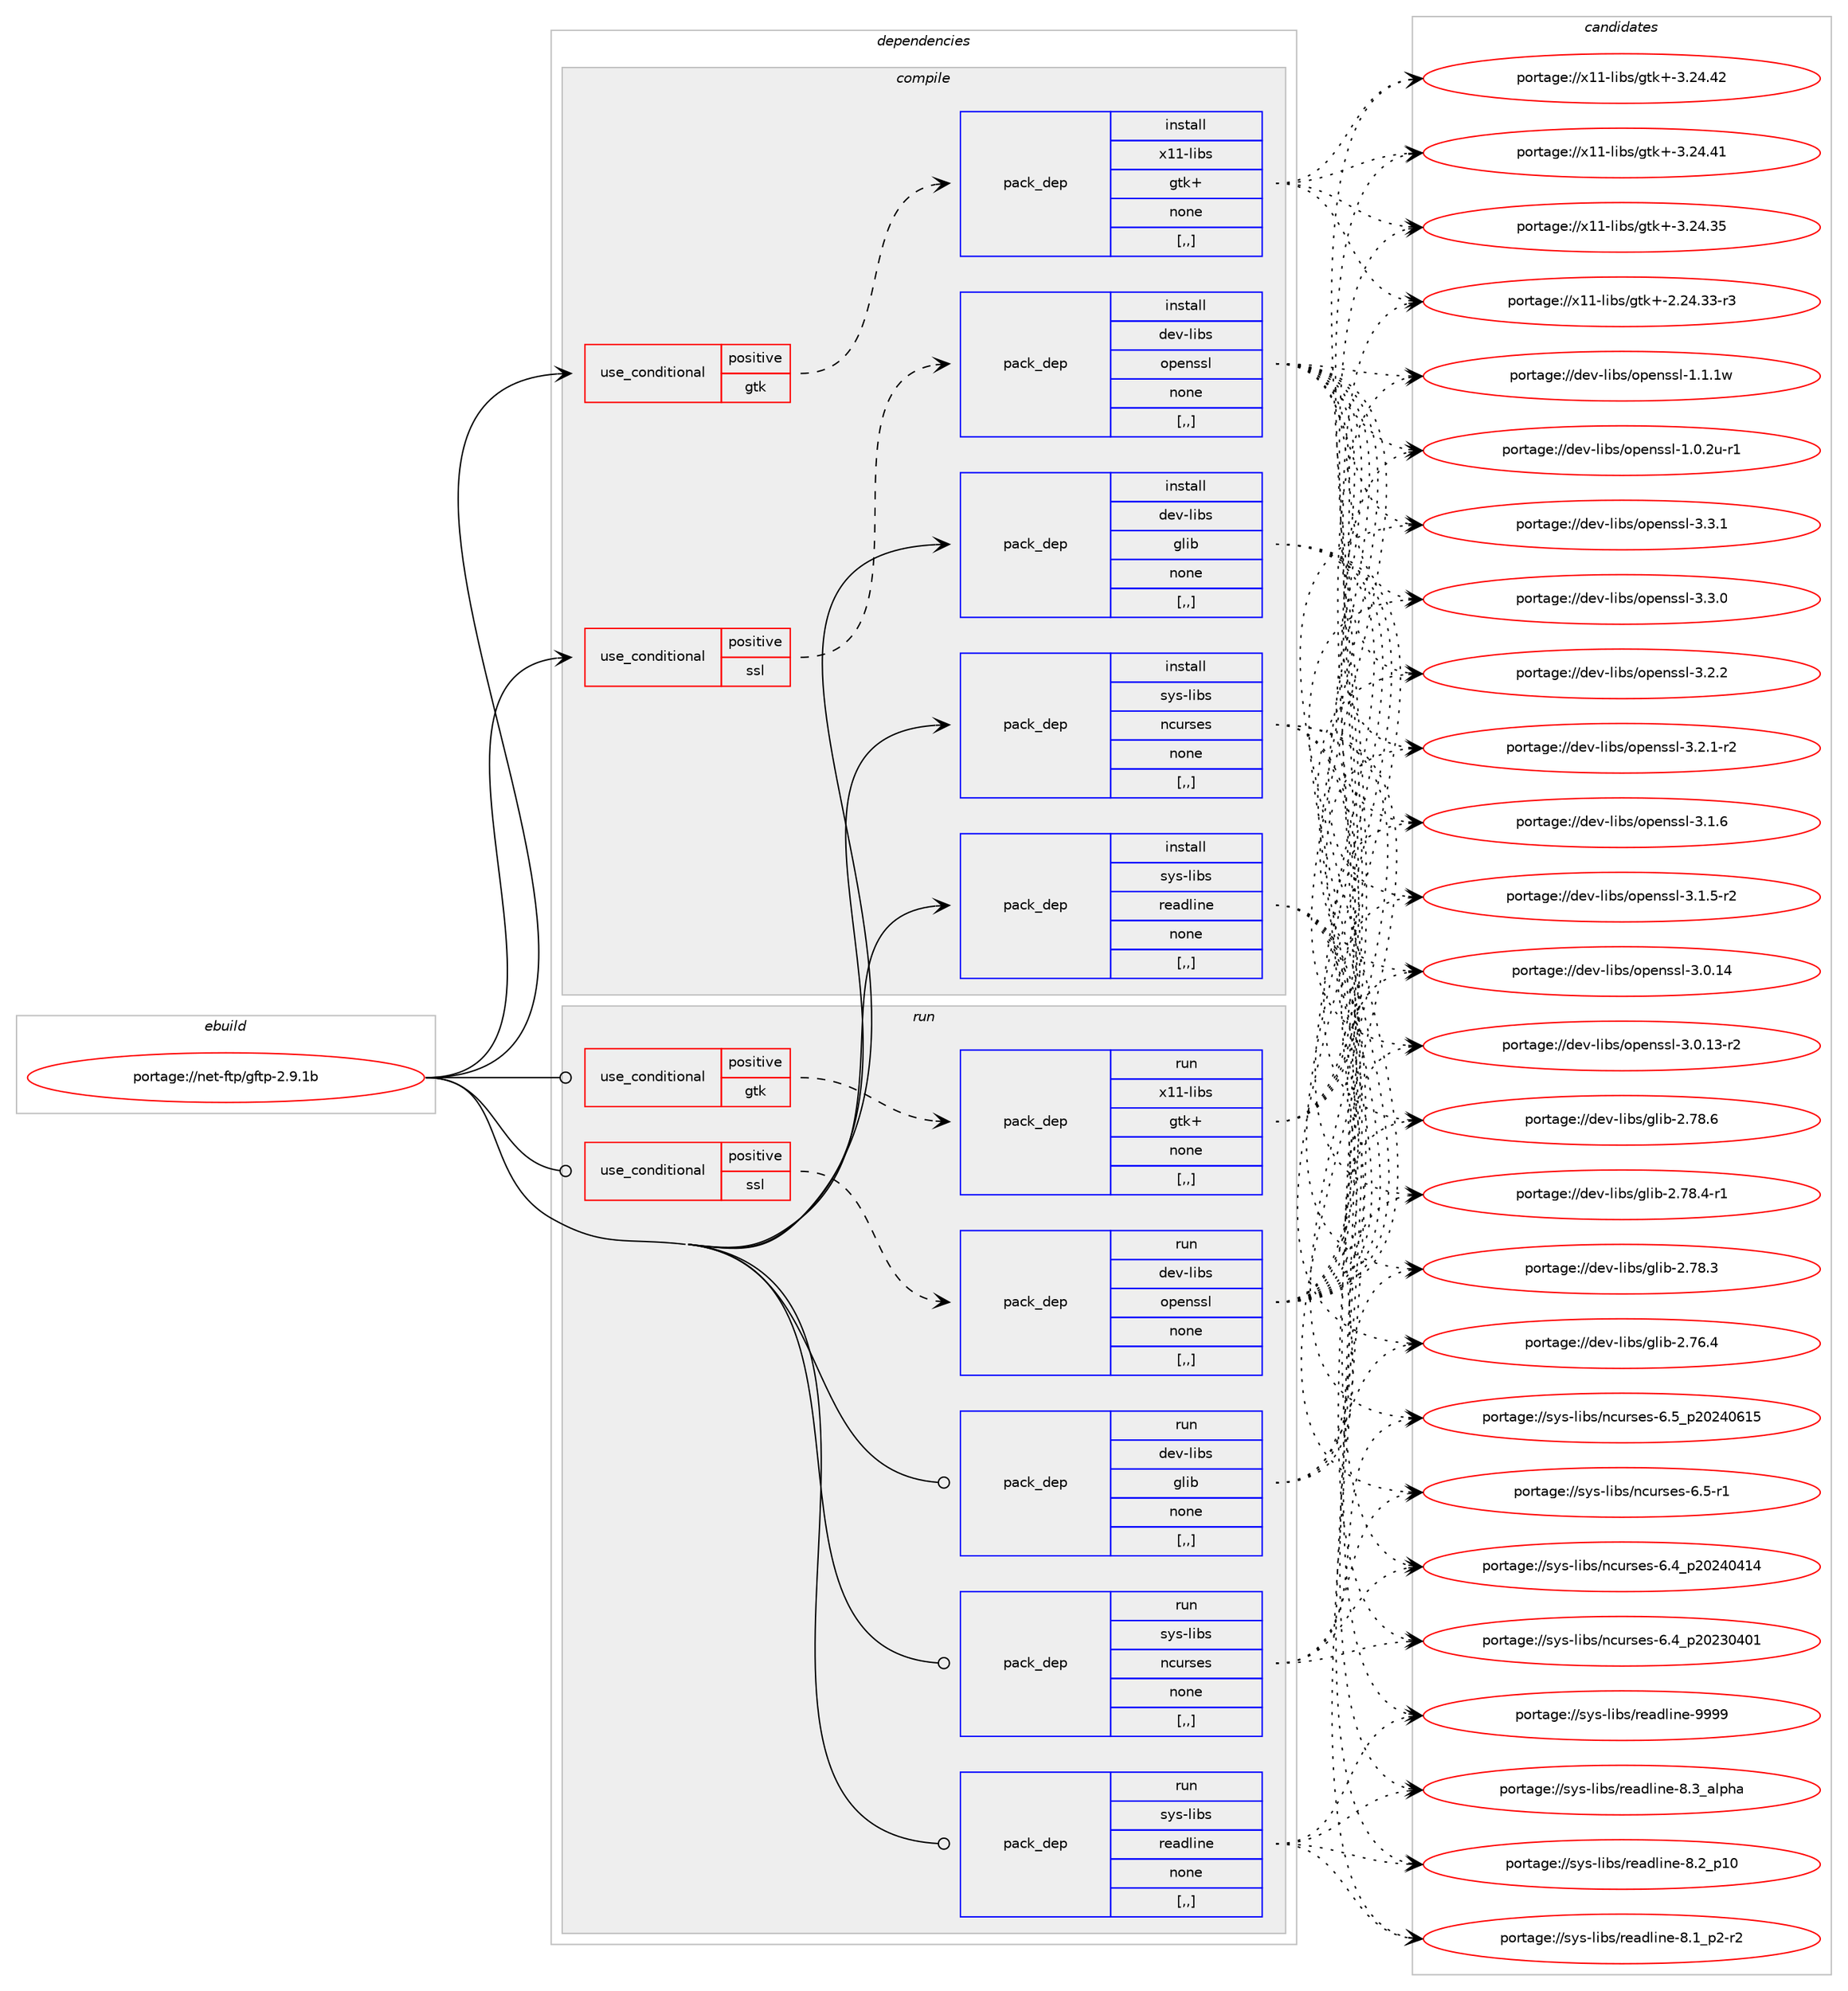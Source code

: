 digraph prolog {

# *************
# Graph options
# *************

newrank=true;
concentrate=true;
compound=true;
graph [rankdir=LR,fontname=Helvetica,fontsize=10,ranksep=1.5];#, ranksep=2.5, nodesep=0.2];
edge  [arrowhead=vee];
node  [fontname=Helvetica,fontsize=10];

# **********
# The ebuild
# **********

subgraph cluster_leftcol {
color=gray;
label=<<i>ebuild</i>>;
id [label="portage://net-ftp/gftp-2.9.1b", color=red, width=4, href="../net-ftp/gftp-2.9.1b.svg"];
}

# ****************
# The dependencies
# ****************

subgraph cluster_midcol {
color=gray;
label=<<i>dependencies</i>>;
subgraph cluster_compile {
fillcolor="#eeeeee";
style=filled;
label=<<i>compile</i>>;
subgraph cond90748 {
dependency348727 [label=<<TABLE BORDER="0" CELLBORDER="1" CELLSPACING="0" CELLPADDING="4"><TR><TD ROWSPAN="3" CELLPADDING="10">use_conditional</TD></TR><TR><TD>positive</TD></TR><TR><TD>gtk</TD></TR></TABLE>>, shape=none, color=red];
subgraph pack255366 {
dependency348728 [label=<<TABLE BORDER="0" CELLBORDER="1" CELLSPACING="0" CELLPADDING="4" WIDTH="220"><TR><TD ROWSPAN="6" CELLPADDING="30">pack_dep</TD></TR><TR><TD WIDTH="110">install</TD></TR><TR><TD>x11-libs</TD></TR><TR><TD>gtk+</TD></TR><TR><TD>none</TD></TR><TR><TD>[,,]</TD></TR></TABLE>>, shape=none, color=blue];
}
dependency348727:e -> dependency348728:w [weight=20,style="dashed",arrowhead="vee"];
}
id:e -> dependency348727:w [weight=20,style="solid",arrowhead="vee"];
subgraph cond90749 {
dependency348729 [label=<<TABLE BORDER="0" CELLBORDER="1" CELLSPACING="0" CELLPADDING="4"><TR><TD ROWSPAN="3" CELLPADDING="10">use_conditional</TD></TR><TR><TD>positive</TD></TR><TR><TD>ssl</TD></TR></TABLE>>, shape=none, color=red];
subgraph pack255367 {
dependency348730 [label=<<TABLE BORDER="0" CELLBORDER="1" CELLSPACING="0" CELLPADDING="4" WIDTH="220"><TR><TD ROWSPAN="6" CELLPADDING="30">pack_dep</TD></TR><TR><TD WIDTH="110">install</TD></TR><TR><TD>dev-libs</TD></TR><TR><TD>openssl</TD></TR><TR><TD>none</TD></TR><TR><TD>[,,]</TD></TR></TABLE>>, shape=none, color=blue];
}
dependency348729:e -> dependency348730:w [weight=20,style="dashed",arrowhead="vee"];
}
id:e -> dependency348729:w [weight=20,style="solid",arrowhead="vee"];
subgraph pack255368 {
dependency348731 [label=<<TABLE BORDER="0" CELLBORDER="1" CELLSPACING="0" CELLPADDING="4" WIDTH="220"><TR><TD ROWSPAN="6" CELLPADDING="30">pack_dep</TD></TR><TR><TD WIDTH="110">install</TD></TR><TR><TD>dev-libs</TD></TR><TR><TD>glib</TD></TR><TR><TD>none</TD></TR><TR><TD>[,,]</TD></TR></TABLE>>, shape=none, color=blue];
}
id:e -> dependency348731:w [weight=20,style="solid",arrowhead="vee"];
subgraph pack255369 {
dependency348732 [label=<<TABLE BORDER="0" CELLBORDER="1" CELLSPACING="0" CELLPADDING="4" WIDTH="220"><TR><TD ROWSPAN="6" CELLPADDING="30">pack_dep</TD></TR><TR><TD WIDTH="110">install</TD></TR><TR><TD>sys-libs</TD></TR><TR><TD>ncurses</TD></TR><TR><TD>none</TD></TR><TR><TD>[,,]</TD></TR></TABLE>>, shape=none, color=blue];
}
id:e -> dependency348732:w [weight=20,style="solid",arrowhead="vee"];
subgraph pack255370 {
dependency348733 [label=<<TABLE BORDER="0" CELLBORDER="1" CELLSPACING="0" CELLPADDING="4" WIDTH="220"><TR><TD ROWSPAN="6" CELLPADDING="30">pack_dep</TD></TR><TR><TD WIDTH="110">install</TD></TR><TR><TD>sys-libs</TD></TR><TR><TD>readline</TD></TR><TR><TD>none</TD></TR><TR><TD>[,,]</TD></TR></TABLE>>, shape=none, color=blue];
}
id:e -> dependency348733:w [weight=20,style="solid",arrowhead="vee"];
}
subgraph cluster_compileandrun {
fillcolor="#eeeeee";
style=filled;
label=<<i>compile and run</i>>;
}
subgraph cluster_run {
fillcolor="#eeeeee";
style=filled;
label=<<i>run</i>>;
subgraph cond90750 {
dependency348734 [label=<<TABLE BORDER="0" CELLBORDER="1" CELLSPACING="0" CELLPADDING="4"><TR><TD ROWSPAN="3" CELLPADDING="10">use_conditional</TD></TR><TR><TD>positive</TD></TR><TR><TD>gtk</TD></TR></TABLE>>, shape=none, color=red];
subgraph pack255371 {
dependency348735 [label=<<TABLE BORDER="0" CELLBORDER="1" CELLSPACING="0" CELLPADDING="4" WIDTH="220"><TR><TD ROWSPAN="6" CELLPADDING="30">pack_dep</TD></TR><TR><TD WIDTH="110">run</TD></TR><TR><TD>x11-libs</TD></TR><TR><TD>gtk+</TD></TR><TR><TD>none</TD></TR><TR><TD>[,,]</TD></TR></TABLE>>, shape=none, color=blue];
}
dependency348734:e -> dependency348735:w [weight=20,style="dashed",arrowhead="vee"];
}
id:e -> dependency348734:w [weight=20,style="solid",arrowhead="odot"];
subgraph cond90751 {
dependency348736 [label=<<TABLE BORDER="0" CELLBORDER="1" CELLSPACING="0" CELLPADDING="4"><TR><TD ROWSPAN="3" CELLPADDING="10">use_conditional</TD></TR><TR><TD>positive</TD></TR><TR><TD>ssl</TD></TR></TABLE>>, shape=none, color=red];
subgraph pack255372 {
dependency348737 [label=<<TABLE BORDER="0" CELLBORDER="1" CELLSPACING="0" CELLPADDING="4" WIDTH="220"><TR><TD ROWSPAN="6" CELLPADDING="30">pack_dep</TD></TR><TR><TD WIDTH="110">run</TD></TR><TR><TD>dev-libs</TD></TR><TR><TD>openssl</TD></TR><TR><TD>none</TD></TR><TR><TD>[,,]</TD></TR></TABLE>>, shape=none, color=blue];
}
dependency348736:e -> dependency348737:w [weight=20,style="dashed",arrowhead="vee"];
}
id:e -> dependency348736:w [weight=20,style="solid",arrowhead="odot"];
subgraph pack255373 {
dependency348738 [label=<<TABLE BORDER="0" CELLBORDER="1" CELLSPACING="0" CELLPADDING="4" WIDTH="220"><TR><TD ROWSPAN="6" CELLPADDING="30">pack_dep</TD></TR><TR><TD WIDTH="110">run</TD></TR><TR><TD>dev-libs</TD></TR><TR><TD>glib</TD></TR><TR><TD>none</TD></TR><TR><TD>[,,]</TD></TR></TABLE>>, shape=none, color=blue];
}
id:e -> dependency348738:w [weight=20,style="solid",arrowhead="odot"];
subgraph pack255374 {
dependency348739 [label=<<TABLE BORDER="0" CELLBORDER="1" CELLSPACING="0" CELLPADDING="4" WIDTH="220"><TR><TD ROWSPAN="6" CELLPADDING="30">pack_dep</TD></TR><TR><TD WIDTH="110">run</TD></TR><TR><TD>sys-libs</TD></TR><TR><TD>ncurses</TD></TR><TR><TD>none</TD></TR><TR><TD>[,,]</TD></TR></TABLE>>, shape=none, color=blue];
}
id:e -> dependency348739:w [weight=20,style="solid",arrowhead="odot"];
subgraph pack255375 {
dependency348740 [label=<<TABLE BORDER="0" CELLBORDER="1" CELLSPACING="0" CELLPADDING="4" WIDTH="220"><TR><TD ROWSPAN="6" CELLPADDING="30">pack_dep</TD></TR><TR><TD WIDTH="110">run</TD></TR><TR><TD>sys-libs</TD></TR><TR><TD>readline</TD></TR><TR><TD>none</TD></TR><TR><TD>[,,]</TD></TR></TABLE>>, shape=none, color=blue];
}
id:e -> dependency348740:w [weight=20,style="solid",arrowhead="odot"];
}
}

# **************
# The candidates
# **************

subgraph cluster_choices {
rank=same;
color=gray;
label=<<i>candidates</i>>;

subgraph choice255366 {
color=black;
nodesep=1;
choice1204949451081059811547103116107434551465052465250 [label="portage://x11-libs/gtk+-3.24.42", color=red, width=4,href="../x11-libs/gtk+-3.24.42.svg"];
choice1204949451081059811547103116107434551465052465249 [label="portage://x11-libs/gtk+-3.24.41", color=red, width=4,href="../x11-libs/gtk+-3.24.41.svg"];
choice1204949451081059811547103116107434551465052465153 [label="portage://x11-libs/gtk+-3.24.35", color=red, width=4,href="../x11-libs/gtk+-3.24.35.svg"];
choice12049494510810598115471031161074345504650524651514511451 [label="portage://x11-libs/gtk+-2.24.33-r3", color=red, width=4,href="../x11-libs/gtk+-2.24.33-r3.svg"];
dependency348728:e -> choice1204949451081059811547103116107434551465052465250:w [style=dotted,weight="100"];
dependency348728:e -> choice1204949451081059811547103116107434551465052465249:w [style=dotted,weight="100"];
dependency348728:e -> choice1204949451081059811547103116107434551465052465153:w [style=dotted,weight="100"];
dependency348728:e -> choice12049494510810598115471031161074345504650524651514511451:w [style=dotted,weight="100"];
}
subgraph choice255367 {
color=black;
nodesep=1;
choice100101118451081059811547111112101110115115108455146514649 [label="portage://dev-libs/openssl-3.3.1", color=red, width=4,href="../dev-libs/openssl-3.3.1.svg"];
choice100101118451081059811547111112101110115115108455146514648 [label="portage://dev-libs/openssl-3.3.0", color=red, width=4,href="../dev-libs/openssl-3.3.0.svg"];
choice100101118451081059811547111112101110115115108455146504650 [label="portage://dev-libs/openssl-3.2.2", color=red, width=4,href="../dev-libs/openssl-3.2.2.svg"];
choice1001011184510810598115471111121011101151151084551465046494511450 [label="portage://dev-libs/openssl-3.2.1-r2", color=red, width=4,href="../dev-libs/openssl-3.2.1-r2.svg"];
choice100101118451081059811547111112101110115115108455146494654 [label="portage://dev-libs/openssl-3.1.6", color=red, width=4,href="../dev-libs/openssl-3.1.6.svg"];
choice1001011184510810598115471111121011101151151084551464946534511450 [label="portage://dev-libs/openssl-3.1.5-r2", color=red, width=4,href="../dev-libs/openssl-3.1.5-r2.svg"];
choice10010111845108105981154711111210111011511510845514648464952 [label="portage://dev-libs/openssl-3.0.14", color=red, width=4,href="../dev-libs/openssl-3.0.14.svg"];
choice100101118451081059811547111112101110115115108455146484649514511450 [label="portage://dev-libs/openssl-3.0.13-r2", color=red, width=4,href="../dev-libs/openssl-3.0.13-r2.svg"];
choice100101118451081059811547111112101110115115108454946494649119 [label="portage://dev-libs/openssl-1.1.1w", color=red, width=4,href="../dev-libs/openssl-1.1.1w.svg"];
choice1001011184510810598115471111121011101151151084549464846501174511449 [label="portage://dev-libs/openssl-1.0.2u-r1", color=red, width=4,href="../dev-libs/openssl-1.0.2u-r1.svg"];
dependency348730:e -> choice100101118451081059811547111112101110115115108455146514649:w [style=dotted,weight="100"];
dependency348730:e -> choice100101118451081059811547111112101110115115108455146514648:w [style=dotted,weight="100"];
dependency348730:e -> choice100101118451081059811547111112101110115115108455146504650:w [style=dotted,weight="100"];
dependency348730:e -> choice1001011184510810598115471111121011101151151084551465046494511450:w [style=dotted,weight="100"];
dependency348730:e -> choice100101118451081059811547111112101110115115108455146494654:w [style=dotted,weight="100"];
dependency348730:e -> choice1001011184510810598115471111121011101151151084551464946534511450:w [style=dotted,weight="100"];
dependency348730:e -> choice10010111845108105981154711111210111011511510845514648464952:w [style=dotted,weight="100"];
dependency348730:e -> choice100101118451081059811547111112101110115115108455146484649514511450:w [style=dotted,weight="100"];
dependency348730:e -> choice100101118451081059811547111112101110115115108454946494649119:w [style=dotted,weight="100"];
dependency348730:e -> choice1001011184510810598115471111121011101151151084549464846501174511449:w [style=dotted,weight="100"];
}
subgraph choice255368 {
color=black;
nodesep=1;
choice1001011184510810598115471031081059845504655564654 [label="portage://dev-libs/glib-2.78.6", color=red, width=4,href="../dev-libs/glib-2.78.6.svg"];
choice10010111845108105981154710310810598455046555646524511449 [label="portage://dev-libs/glib-2.78.4-r1", color=red, width=4,href="../dev-libs/glib-2.78.4-r1.svg"];
choice1001011184510810598115471031081059845504655564651 [label="portage://dev-libs/glib-2.78.3", color=red, width=4,href="../dev-libs/glib-2.78.3.svg"];
choice1001011184510810598115471031081059845504655544652 [label="portage://dev-libs/glib-2.76.4", color=red, width=4,href="../dev-libs/glib-2.76.4.svg"];
dependency348731:e -> choice1001011184510810598115471031081059845504655564654:w [style=dotted,weight="100"];
dependency348731:e -> choice10010111845108105981154710310810598455046555646524511449:w [style=dotted,weight="100"];
dependency348731:e -> choice1001011184510810598115471031081059845504655564651:w [style=dotted,weight="100"];
dependency348731:e -> choice1001011184510810598115471031081059845504655544652:w [style=dotted,weight="100"];
}
subgraph choice255369 {
color=black;
nodesep=1;
choice1151211154510810598115471109911711411510111545544653951125048505248544953 [label="portage://sys-libs/ncurses-6.5_p20240615", color=red, width=4,href="../sys-libs/ncurses-6.5_p20240615.svg"];
choice11512111545108105981154711099117114115101115455446534511449 [label="portage://sys-libs/ncurses-6.5-r1", color=red, width=4,href="../sys-libs/ncurses-6.5-r1.svg"];
choice1151211154510810598115471109911711411510111545544652951125048505248524952 [label="portage://sys-libs/ncurses-6.4_p20240414", color=red, width=4,href="../sys-libs/ncurses-6.4_p20240414.svg"];
choice1151211154510810598115471109911711411510111545544652951125048505148524849 [label="portage://sys-libs/ncurses-6.4_p20230401", color=red, width=4,href="../sys-libs/ncurses-6.4_p20230401.svg"];
dependency348732:e -> choice1151211154510810598115471109911711411510111545544653951125048505248544953:w [style=dotted,weight="100"];
dependency348732:e -> choice11512111545108105981154711099117114115101115455446534511449:w [style=dotted,weight="100"];
dependency348732:e -> choice1151211154510810598115471109911711411510111545544652951125048505248524952:w [style=dotted,weight="100"];
dependency348732:e -> choice1151211154510810598115471109911711411510111545544652951125048505148524849:w [style=dotted,weight="100"];
}
subgraph choice255370 {
color=black;
nodesep=1;
choice115121115451081059811547114101971001081051101014557575757 [label="portage://sys-libs/readline-9999", color=red, width=4,href="../sys-libs/readline-9999.svg"];
choice1151211154510810598115471141019710010810511010145564651959710811210497 [label="portage://sys-libs/readline-8.3_alpha", color=red, width=4,href="../sys-libs/readline-8.3_alpha.svg"];
choice1151211154510810598115471141019710010810511010145564650951124948 [label="portage://sys-libs/readline-8.2_p10", color=red, width=4,href="../sys-libs/readline-8.2_p10.svg"];
choice115121115451081059811547114101971001081051101014556464995112504511450 [label="portage://sys-libs/readline-8.1_p2-r2", color=red, width=4,href="../sys-libs/readline-8.1_p2-r2.svg"];
dependency348733:e -> choice115121115451081059811547114101971001081051101014557575757:w [style=dotted,weight="100"];
dependency348733:e -> choice1151211154510810598115471141019710010810511010145564651959710811210497:w [style=dotted,weight="100"];
dependency348733:e -> choice1151211154510810598115471141019710010810511010145564650951124948:w [style=dotted,weight="100"];
dependency348733:e -> choice115121115451081059811547114101971001081051101014556464995112504511450:w [style=dotted,weight="100"];
}
subgraph choice255371 {
color=black;
nodesep=1;
choice1204949451081059811547103116107434551465052465250 [label="portage://x11-libs/gtk+-3.24.42", color=red, width=4,href="../x11-libs/gtk+-3.24.42.svg"];
choice1204949451081059811547103116107434551465052465249 [label="portage://x11-libs/gtk+-3.24.41", color=red, width=4,href="../x11-libs/gtk+-3.24.41.svg"];
choice1204949451081059811547103116107434551465052465153 [label="portage://x11-libs/gtk+-3.24.35", color=red, width=4,href="../x11-libs/gtk+-3.24.35.svg"];
choice12049494510810598115471031161074345504650524651514511451 [label="portage://x11-libs/gtk+-2.24.33-r3", color=red, width=4,href="../x11-libs/gtk+-2.24.33-r3.svg"];
dependency348735:e -> choice1204949451081059811547103116107434551465052465250:w [style=dotted,weight="100"];
dependency348735:e -> choice1204949451081059811547103116107434551465052465249:w [style=dotted,weight="100"];
dependency348735:e -> choice1204949451081059811547103116107434551465052465153:w [style=dotted,weight="100"];
dependency348735:e -> choice12049494510810598115471031161074345504650524651514511451:w [style=dotted,weight="100"];
}
subgraph choice255372 {
color=black;
nodesep=1;
choice100101118451081059811547111112101110115115108455146514649 [label="portage://dev-libs/openssl-3.3.1", color=red, width=4,href="../dev-libs/openssl-3.3.1.svg"];
choice100101118451081059811547111112101110115115108455146514648 [label="portage://dev-libs/openssl-3.3.0", color=red, width=4,href="../dev-libs/openssl-3.3.0.svg"];
choice100101118451081059811547111112101110115115108455146504650 [label="portage://dev-libs/openssl-3.2.2", color=red, width=4,href="../dev-libs/openssl-3.2.2.svg"];
choice1001011184510810598115471111121011101151151084551465046494511450 [label="portage://dev-libs/openssl-3.2.1-r2", color=red, width=4,href="../dev-libs/openssl-3.2.1-r2.svg"];
choice100101118451081059811547111112101110115115108455146494654 [label="portage://dev-libs/openssl-3.1.6", color=red, width=4,href="../dev-libs/openssl-3.1.6.svg"];
choice1001011184510810598115471111121011101151151084551464946534511450 [label="portage://dev-libs/openssl-3.1.5-r2", color=red, width=4,href="../dev-libs/openssl-3.1.5-r2.svg"];
choice10010111845108105981154711111210111011511510845514648464952 [label="portage://dev-libs/openssl-3.0.14", color=red, width=4,href="../dev-libs/openssl-3.0.14.svg"];
choice100101118451081059811547111112101110115115108455146484649514511450 [label="portage://dev-libs/openssl-3.0.13-r2", color=red, width=4,href="../dev-libs/openssl-3.0.13-r2.svg"];
choice100101118451081059811547111112101110115115108454946494649119 [label="portage://dev-libs/openssl-1.1.1w", color=red, width=4,href="../dev-libs/openssl-1.1.1w.svg"];
choice1001011184510810598115471111121011101151151084549464846501174511449 [label="portage://dev-libs/openssl-1.0.2u-r1", color=red, width=4,href="../dev-libs/openssl-1.0.2u-r1.svg"];
dependency348737:e -> choice100101118451081059811547111112101110115115108455146514649:w [style=dotted,weight="100"];
dependency348737:e -> choice100101118451081059811547111112101110115115108455146514648:w [style=dotted,weight="100"];
dependency348737:e -> choice100101118451081059811547111112101110115115108455146504650:w [style=dotted,weight="100"];
dependency348737:e -> choice1001011184510810598115471111121011101151151084551465046494511450:w [style=dotted,weight="100"];
dependency348737:e -> choice100101118451081059811547111112101110115115108455146494654:w [style=dotted,weight="100"];
dependency348737:e -> choice1001011184510810598115471111121011101151151084551464946534511450:w [style=dotted,weight="100"];
dependency348737:e -> choice10010111845108105981154711111210111011511510845514648464952:w [style=dotted,weight="100"];
dependency348737:e -> choice100101118451081059811547111112101110115115108455146484649514511450:w [style=dotted,weight="100"];
dependency348737:e -> choice100101118451081059811547111112101110115115108454946494649119:w [style=dotted,weight="100"];
dependency348737:e -> choice1001011184510810598115471111121011101151151084549464846501174511449:w [style=dotted,weight="100"];
}
subgraph choice255373 {
color=black;
nodesep=1;
choice1001011184510810598115471031081059845504655564654 [label="portage://dev-libs/glib-2.78.6", color=red, width=4,href="../dev-libs/glib-2.78.6.svg"];
choice10010111845108105981154710310810598455046555646524511449 [label="portage://dev-libs/glib-2.78.4-r1", color=red, width=4,href="../dev-libs/glib-2.78.4-r1.svg"];
choice1001011184510810598115471031081059845504655564651 [label="portage://dev-libs/glib-2.78.3", color=red, width=4,href="../dev-libs/glib-2.78.3.svg"];
choice1001011184510810598115471031081059845504655544652 [label="portage://dev-libs/glib-2.76.4", color=red, width=4,href="../dev-libs/glib-2.76.4.svg"];
dependency348738:e -> choice1001011184510810598115471031081059845504655564654:w [style=dotted,weight="100"];
dependency348738:e -> choice10010111845108105981154710310810598455046555646524511449:w [style=dotted,weight="100"];
dependency348738:e -> choice1001011184510810598115471031081059845504655564651:w [style=dotted,weight="100"];
dependency348738:e -> choice1001011184510810598115471031081059845504655544652:w [style=dotted,weight="100"];
}
subgraph choice255374 {
color=black;
nodesep=1;
choice1151211154510810598115471109911711411510111545544653951125048505248544953 [label="portage://sys-libs/ncurses-6.5_p20240615", color=red, width=4,href="../sys-libs/ncurses-6.5_p20240615.svg"];
choice11512111545108105981154711099117114115101115455446534511449 [label="portage://sys-libs/ncurses-6.5-r1", color=red, width=4,href="../sys-libs/ncurses-6.5-r1.svg"];
choice1151211154510810598115471109911711411510111545544652951125048505248524952 [label="portage://sys-libs/ncurses-6.4_p20240414", color=red, width=4,href="../sys-libs/ncurses-6.4_p20240414.svg"];
choice1151211154510810598115471109911711411510111545544652951125048505148524849 [label="portage://sys-libs/ncurses-6.4_p20230401", color=red, width=4,href="../sys-libs/ncurses-6.4_p20230401.svg"];
dependency348739:e -> choice1151211154510810598115471109911711411510111545544653951125048505248544953:w [style=dotted,weight="100"];
dependency348739:e -> choice11512111545108105981154711099117114115101115455446534511449:w [style=dotted,weight="100"];
dependency348739:e -> choice1151211154510810598115471109911711411510111545544652951125048505248524952:w [style=dotted,weight="100"];
dependency348739:e -> choice1151211154510810598115471109911711411510111545544652951125048505148524849:w [style=dotted,weight="100"];
}
subgraph choice255375 {
color=black;
nodesep=1;
choice115121115451081059811547114101971001081051101014557575757 [label="portage://sys-libs/readline-9999", color=red, width=4,href="../sys-libs/readline-9999.svg"];
choice1151211154510810598115471141019710010810511010145564651959710811210497 [label="portage://sys-libs/readline-8.3_alpha", color=red, width=4,href="../sys-libs/readline-8.3_alpha.svg"];
choice1151211154510810598115471141019710010810511010145564650951124948 [label="portage://sys-libs/readline-8.2_p10", color=red, width=4,href="../sys-libs/readline-8.2_p10.svg"];
choice115121115451081059811547114101971001081051101014556464995112504511450 [label="portage://sys-libs/readline-8.1_p2-r2", color=red, width=4,href="../sys-libs/readline-8.1_p2-r2.svg"];
dependency348740:e -> choice115121115451081059811547114101971001081051101014557575757:w [style=dotted,weight="100"];
dependency348740:e -> choice1151211154510810598115471141019710010810511010145564651959710811210497:w [style=dotted,weight="100"];
dependency348740:e -> choice1151211154510810598115471141019710010810511010145564650951124948:w [style=dotted,weight="100"];
dependency348740:e -> choice115121115451081059811547114101971001081051101014556464995112504511450:w [style=dotted,weight="100"];
}
}

}
